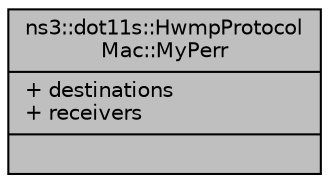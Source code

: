 digraph "ns3::dot11s::HwmpProtocolMac::MyPerr"
{
  edge [fontname="Helvetica",fontsize="10",labelfontname="Helvetica",labelfontsize="10"];
  node [fontname="Helvetica",fontsize="10",shape=record];
  Node1 [label="{ns3::dot11s::HwmpProtocol\lMac::MyPerr\n|+ destinations\l+ receivers\l|}",height=0.2,width=0.4,color="black", fillcolor="grey75", style="filled", fontcolor="black"];
}
